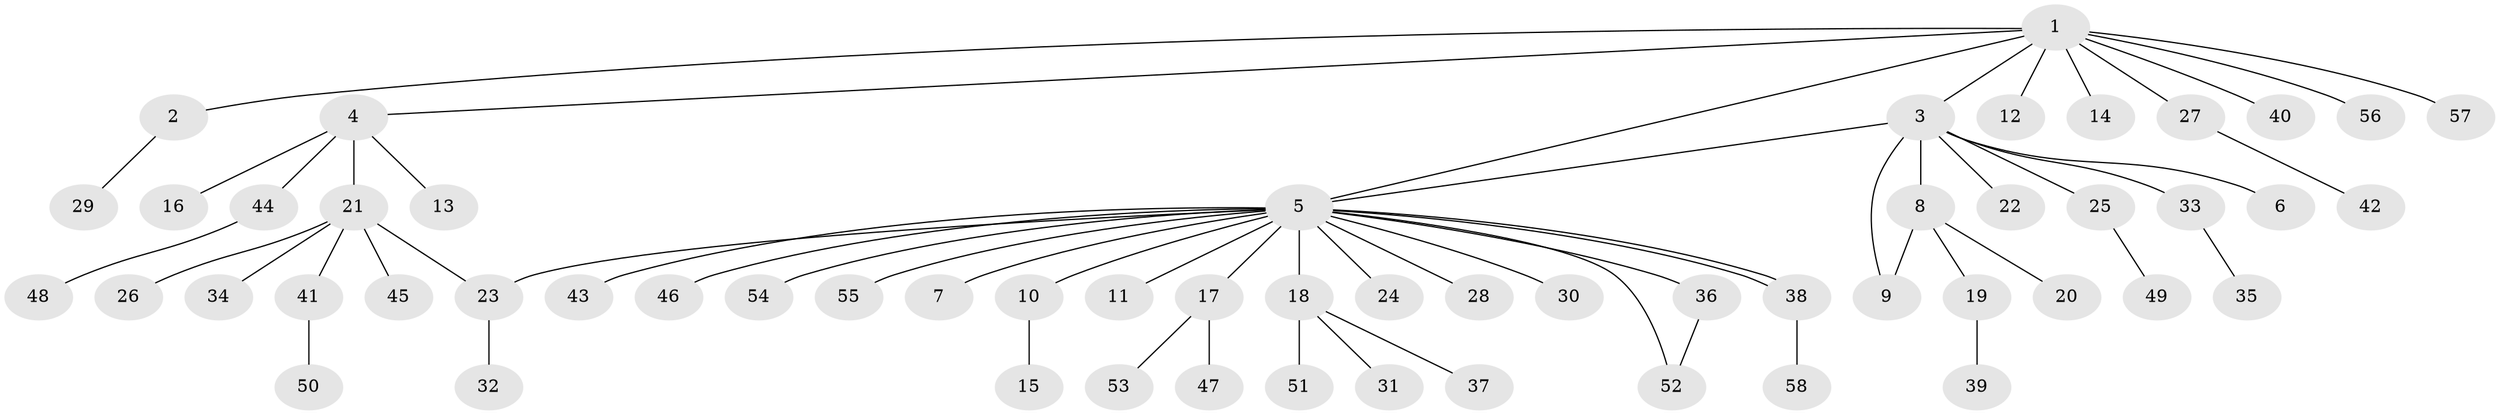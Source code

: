 // Generated by graph-tools (version 1.1) at 2025/26/03/09/25 03:26:00]
// undirected, 58 vertices, 62 edges
graph export_dot {
graph [start="1"]
  node [color=gray90,style=filled];
  1;
  2;
  3;
  4;
  5;
  6;
  7;
  8;
  9;
  10;
  11;
  12;
  13;
  14;
  15;
  16;
  17;
  18;
  19;
  20;
  21;
  22;
  23;
  24;
  25;
  26;
  27;
  28;
  29;
  30;
  31;
  32;
  33;
  34;
  35;
  36;
  37;
  38;
  39;
  40;
  41;
  42;
  43;
  44;
  45;
  46;
  47;
  48;
  49;
  50;
  51;
  52;
  53;
  54;
  55;
  56;
  57;
  58;
  1 -- 2;
  1 -- 3;
  1 -- 4;
  1 -- 5;
  1 -- 12;
  1 -- 14;
  1 -- 27;
  1 -- 40;
  1 -- 56;
  1 -- 57;
  2 -- 29;
  3 -- 5;
  3 -- 6;
  3 -- 8;
  3 -- 9;
  3 -- 22;
  3 -- 25;
  3 -- 33;
  4 -- 13;
  4 -- 16;
  4 -- 21;
  4 -- 44;
  5 -- 7;
  5 -- 10;
  5 -- 11;
  5 -- 17;
  5 -- 18;
  5 -- 23;
  5 -- 24;
  5 -- 28;
  5 -- 30;
  5 -- 36;
  5 -- 38;
  5 -- 38;
  5 -- 43;
  5 -- 46;
  5 -- 52;
  5 -- 54;
  5 -- 55;
  8 -- 9;
  8 -- 19;
  8 -- 20;
  10 -- 15;
  17 -- 47;
  17 -- 53;
  18 -- 31;
  18 -- 37;
  18 -- 51;
  19 -- 39;
  21 -- 23;
  21 -- 26;
  21 -- 34;
  21 -- 41;
  21 -- 45;
  23 -- 32;
  25 -- 49;
  27 -- 42;
  33 -- 35;
  36 -- 52;
  38 -- 58;
  41 -- 50;
  44 -- 48;
}
